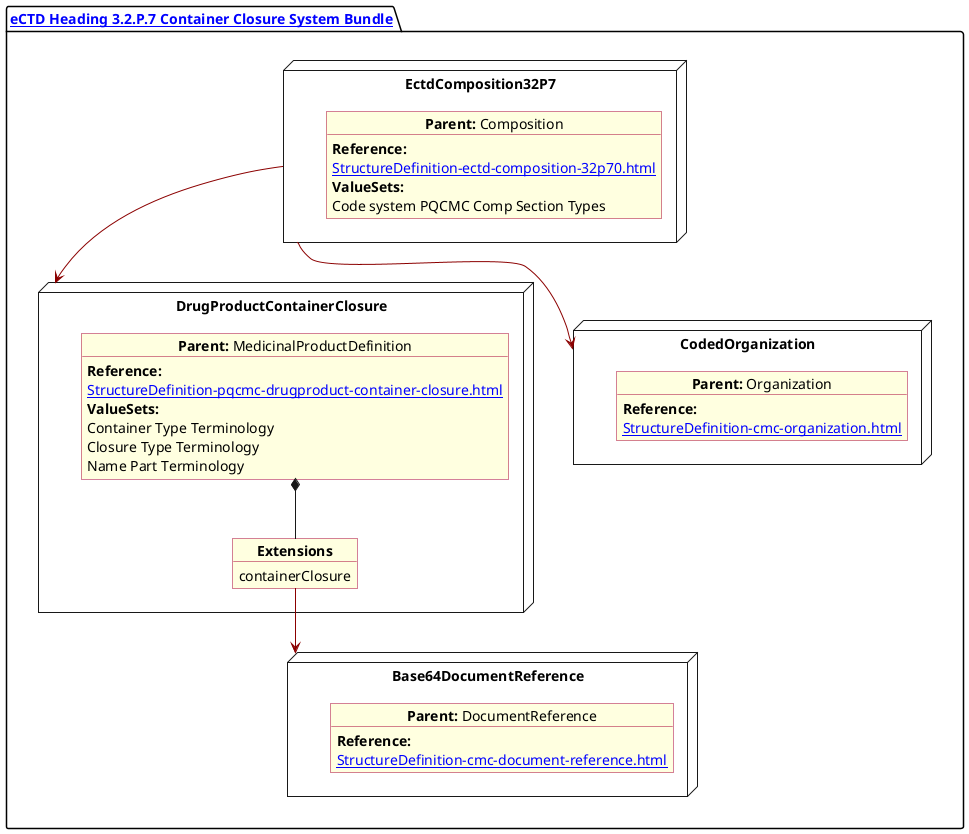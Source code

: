 @startuml ContainerClosure
allowmixing
'Mixed model of use case and object
skinparam svgDimensionStyle false
skinparam ObjectBackgroundColor LightYellow
skinparam ObjectBorderColor #A80036
skinparam activityDiamondBorderColor #A80036
skinparam activityDiamondBackgroundColor lawnGreen
skinparam ClassBorderThickness 4

package "[[StructureDefinition-cmc-ectd-document-32p70.html eCTD Heading 3.2.P.7 Container Closure System Bundle]]" as NODES {

    node "EctdComposition32P7" as N1 {

        object "**Parent:** Composition" as obj1 {
            **Reference:**
            [[StructureDefinition-ectd-composition-32p70.html]]
            **ValueSets:**
            Code system PQCMC Comp Section Types
        }

    }
    node "DrugProductContainerClosure" as N21 {

        object "**Parent:** MedicinalProductDefinition" as obj22 {
            **Reference:**
            [[StructureDefinition-pqcmc-drugproduct-container-closure.html]]
            **ValueSets:**
            Container Type Terminology
            Closure Type Terminology
            Name Part Terminology
        }
        object "**Extensions**" as objEx {
            containerClosure
        }
        obj22 *-- objEx
    }
    node "Base64DocumentReference" as NB64 {

        object "**Parent:** DocumentReference" as obj64 {

            **Reference:**
            [[StructureDefinition-cmc-document-reference.html]]
        }

    }
    node "CodedOrganization" as NSO {

        object "**Parent:** Organization" as objAu {
            **Reference:**
            [[StructureDefinition-cmc-organization.html]]
        }
    }
}

N1 -[#darkred]-> N21
N1 -[#darkred]-> NSO
objEx -[#darkred]-> NB64
@enduml